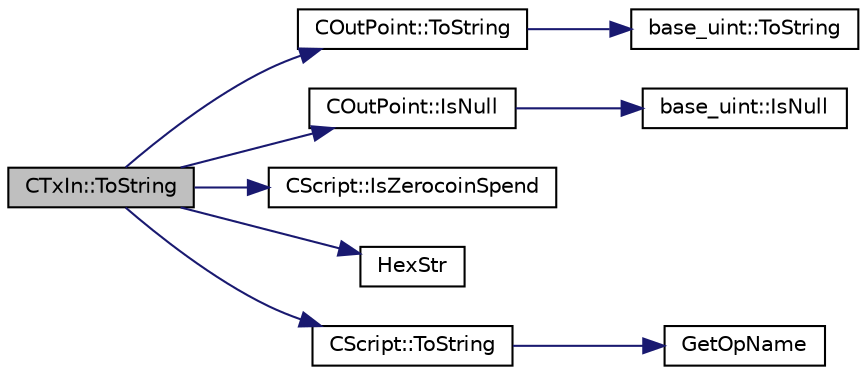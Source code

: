 digraph "CTxIn::ToString"
{
  edge [fontname="Helvetica",fontsize="10",labelfontname="Helvetica",labelfontsize="10"];
  node [fontname="Helvetica",fontsize="10",shape=record];
  rankdir="LR";
  Node10 [label="CTxIn::ToString",height=0.2,width=0.4,color="black", fillcolor="grey75", style="filled", fontcolor="black"];
  Node10 -> Node11 [color="midnightblue",fontsize="10",style="solid",fontname="Helvetica"];
  Node11 [label="COutPoint::ToString",height=0.2,width=0.4,color="black", fillcolor="white", style="filled",URL="$class_c_out_point.html#ab0026adab6a1098cf00de05c872fbb5d"];
  Node11 -> Node12 [color="midnightblue",fontsize="10",style="solid",fontname="Helvetica"];
  Node12 [label="base_uint::ToString",height=0.2,width=0.4,color="black", fillcolor="white", style="filled",URL="$classbase__uint.html#acccba4d9d51a0c36261718ca0cbb293b"];
  Node10 -> Node13 [color="midnightblue",fontsize="10",style="solid",fontname="Helvetica"];
  Node13 [label="COutPoint::IsNull",height=0.2,width=0.4,color="black", fillcolor="white", style="filled",URL="$class_c_out_point.html#ae1516581fa2234556761f04af3a207a6"];
  Node13 -> Node14 [color="midnightblue",fontsize="10",style="solid",fontname="Helvetica"];
  Node14 [label="base_uint::IsNull",height=0.2,width=0.4,color="black", fillcolor="white", style="filled",URL="$classbase__uint.html#a5b67cea01e9219160fe251053adc7cc7"];
  Node10 -> Node15 [color="midnightblue",fontsize="10",style="solid",fontname="Helvetica"];
  Node15 [label="CScript::IsZerocoinSpend",height=0.2,width=0.4,color="black", fillcolor="white", style="filled",URL="$class_c_script.html#a84914a83542deece42dda7b22b043c1f"];
  Node10 -> Node16 [color="midnightblue",fontsize="10",style="solid",fontname="Helvetica"];
  Node16 [label="HexStr",height=0.2,width=0.4,color="black", fillcolor="white", style="filled",URL="$utilstrencodings_8h.html#ace13a819ca4e98c22847d26b3b357e75"];
  Node10 -> Node17 [color="midnightblue",fontsize="10",style="solid",fontname="Helvetica"];
  Node17 [label="CScript::ToString",height=0.2,width=0.4,color="black", fillcolor="white", style="filled",URL="$class_c_script.html#a05fe53ab8fc6a217036bb0d6d7f5d706"];
  Node17 -> Node18 [color="midnightblue",fontsize="10",style="solid",fontname="Helvetica"];
  Node18 [label="GetOpName",height=0.2,width=0.4,color="black", fillcolor="white", style="filled",URL="$script_8cpp.html#a573587022d52d3542eb6fbf5a1190489"];
}
